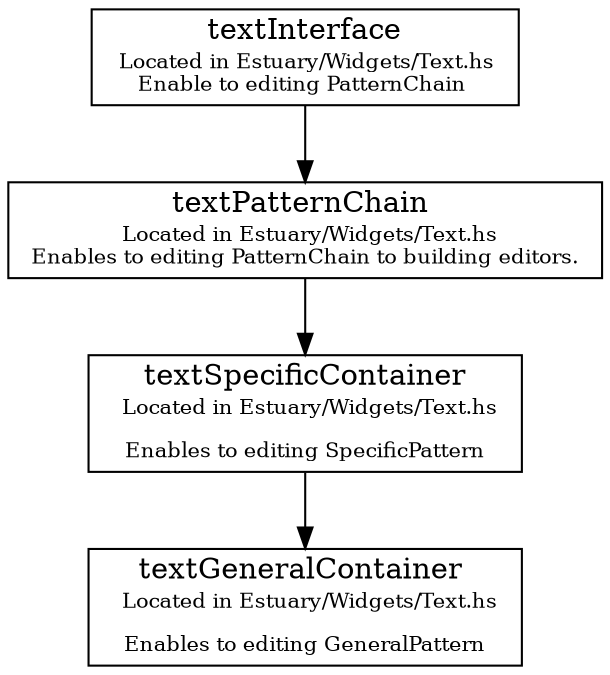 digraph textInterface {
              node [shape=record, labelloc=b];
              textInterface [label=<textInterface<BR /> <FONT POINT-SIZE="10">Located in Estuary/Widgets/Text.hs <BR />Enable to editing PatternChain </FONT>>];
              textPatternChain [label=<textPatternChain <BR /> <FONT POINT-SIZE="10"> Located in Estuary/Widgets/Text.hs <BR /> Enables to editing PatternChain to building editors. </FONT>>];
              textSpecificContainer [label=<textSpecificContainer<BR /> <FONT POINT-SIZE="10"> Located in Estuary/Widgets/Text.hs <BR /> <BR /> Enables to editing SpecificPattern </FONT>>];
              textGeneralContainer [label =<textGeneralContainer <BR /> <FONT POINT-SIZE="10"> Located in Estuary/Widgets/Text.hs <BR /> <BR /> Enables to editing GeneralPattern </FONT>>];

              textInterface -> textPatternChain
              textPatternChain -> textSpecificContainer
              textSpecificContainer -> textGeneralContainer

}
